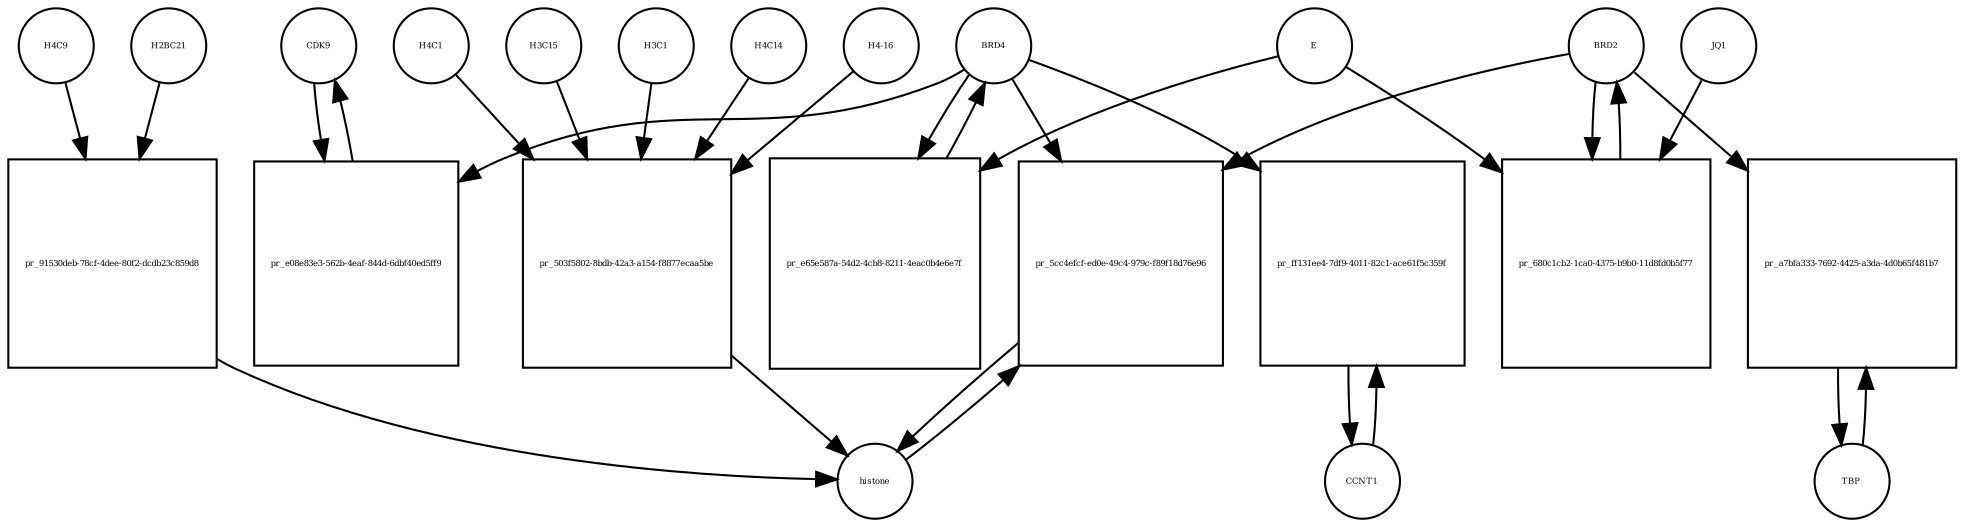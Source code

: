strict digraph  {
CDK9 [annotation="", bipartite=0, cls=macromolecule, fontsize=4, label=CDK9, shape=circle];
"pr_e08e83e3-562b-4eaf-844d-6dbf40ed5ff9" [annotation="", bipartite=1, cls=process, fontsize=4, label="pr_e08e83e3-562b-4eaf-844d-6dbf40ed5ff9", shape=square];
BRD4 [annotation="", bipartite=0, cls=macromolecule, fontsize=4, label=BRD4, shape=circle];
CCNT1 [annotation="", bipartite=0, cls=macromolecule, fontsize=4, label=CCNT1, shape=circle];
"pr_ff131ee4-7df9-4011-82c1-ace61f5c359f" [annotation="", bipartite=1, cls=process, fontsize=4, label="pr_ff131ee4-7df9-4011-82c1-ace61f5c359f", shape=square];
histone [annotation="", bipartite=0, cls=complex, fontsize=4, label=histone, shape=circle];
"pr_5cc4efcf-ed0e-49c4-979c-f89f18d76e96" [annotation="", bipartite=1, cls=process, fontsize=4, label="pr_5cc4efcf-ed0e-49c4-979c-f89f18d76e96", shape=square];
BRD2 [annotation="", bipartite=0, cls=macromolecule, fontsize=4, label=BRD2, shape=circle];
"pr_e65e587a-54d2-4cb8-8211-4eac0b4e6e7f" [annotation="", bipartite=1, cls=process, fontsize=4, label="pr_e65e587a-54d2-4cb8-8211-4eac0b4e6e7f", shape=square];
E [annotation=urn_miriam_ncbiprotein_BCD58755, bipartite=0, cls=macromolecule, fontsize=4, label=E, shape=circle];
H4C14 [annotation="", bipartite=0, cls=macromolecule, fontsize=4, label=H4C14, shape=circle];
"pr_503f5802-8bdb-42a3-a154-f8877ecaa5be" [annotation="", bipartite=1, cls=process, fontsize=4, label="pr_503f5802-8bdb-42a3-a154-f8877ecaa5be", shape=square];
"H4-16" [annotation="", bipartite=0, cls=macromolecule, fontsize=4, label="H4-16", shape=circle];
H4C1 [annotation="", bipartite=0, cls=macromolecule, fontsize=4, label=H4C1, shape=circle];
H3C15 [annotation="", bipartite=0, cls=macromolecule, fontsize=4, label=H3C15, shape=circle];
H3C1 [annotation="", bipartite=0, cls=macromolecule, fontsize=4, label=H3C1, shape=circle];
"pr_680c1cb2-1ca0-4375-b9b0-11d8fd0b5f77" [annotation="", bipartite=1, cls=process, fontsize=4, label="pr_680c1cb2-1ca0-4375-b9b0-11d8fd0b5f77", shape=square];
JQ1 [annotation="", bipartite=0, cls=macromolecule, fontsize=4, label=JQ1, shape=circle];
TBP [annotation="", bipartite=0, cls=macromolecule, fontsize=4, label=TBP, shape=circle];
"pr_a7bfa333-7692-4425-a3da-4d0b65f481b7" [annotation="", bipartite=1, cls=process, fontsize=4, label="pr_a7bfa333-7692-4425-a3da-4d0b65f481b7", shape=square];
H4C9 [annotation="", bipartite=0, cls=macromolecule, fontsize=4, label=H4C9, shape=circle];
"pr_91530deb-78cf-4dee-80f2-dcdb23c859d8" [annotation="", bipartite=1, cls=process, fontsize=4, label="pr_91530deb-78cf-4dee-80f2-dcdb23c859d8", shape=square];
H2BC21 [annotation="", bipartite=0, cls=macromolecule, fontsize=4, label=H2BC21, shape=circle];
CDK9 -> "pr_e08e83e3-562b-4eaf-844d-6dbf40ed5ff9"  [annotation="", interaction_type=consumption];
"pr_e08e83e3-562b-4eaf-844d-6dbf40ed5ff9" -> CDK9  [annotation="", interaction_type=production];
BRD4 -> "pr_e08e83e3-562b-4eaf-844d-6dbf40ed5ff9"  [annotation=urn_miriam_taxonomy_10090, interaction_type=catalysis];
BRD4 -> "pr_ff131ee4-7df9-4011-82c1-ace61f5c359f"  [annotation="", interaction_type=catalysis];
BRD4 -> "pr_5cc4efcf-ed0e-49c4-979c-f89f18d76e96"  [annotation="urn_miriam_doi_10.1038%2Fnsmb.3228.|urn_miriam_doi_10.1016%2Fj.molcel.2008.01.018", interaction_type=catalysis];
BRD4 -> "pr_e65e587a-54d2-4cb8-8211-4eac0b4e6e7f"  [annotation="", interaction_type=consumption];
CCNT1 -> "pr_ff131ee4-7df9-4011-82c1-ace61f5c359f"  [annotation="", interaction_type=consumption];
"pr_ff131ee4-7df9-4011-82c1-ace61f5c359f" -> CCNT1  [annotation="", interaction_type=production];
histone -> "pr_5cc4efcf-ed0e-49c4-979c-f89f18d76e96"  [annotation="", interaction_type=consumption];
"pr_5cc4efcf-ed0e-49c4-979c-f89f18d76e96" -> histone  [annotation="", interaction_type=production];
BRD2 -> "pr_5cc4efcf-ed0e-49c4-979c-f89f18d76e96"  [annotation="urn_miriam_doi_10.1038%2Fnsmb.3228.|urn_miriam_doi_10.1016%2Fj.molcel.2008.01.018", interaction_type=catalysis];
BRD2 -> "pr_680c1cb2-1ca0-4375-b9b0-11d8fd0b5f77"  [annotation="", interaction_type=consumption];
BRD2 -> "pr_a7bfa333-7692-4425-a3da-4d0b65f481b7"  [annotation="urn_miriam_doi_10.1007%2Fs11010-006-9223-6", interaction_type=catalysis];
"pr_e65e587a-54d2-4cb8-8211-4eac0b4e6e7f" -> BRD4  [annotation="", interaction_type=production];
E -> "pr_e65e587a-54d2-4cb8-8211-4eac0b4e6e7f"  [annotation="urn_miriam_doi_10.1038%2Fs41586-020-2286-9", interaction_type=inhibition];
E -> "pr_680c1cb2-1ca0-4375-b9b0-11d8fd0b5f77"  [annotation="urn_miriam_doi_10.1038%2Fs41586-020-2286-9|urn_miriam_doi_10.1080%2F15592294.2018.1469891", interaction_type=inhibition];
H4C14 -> "pr_503f5802-8bdb-42a3-a154-f8877ecaa5be"  [annotation="", interaction_type=consumption];
"pr_503f5802-8bdb-42a3-a154-f8877ecaa5be" -> histone  [annotation="", interaction_type=production];
"H4-16" -> "pr_503f5802-8bdb-42a3-a154-f8877ecaa5be"  [annotation="", interaction_type=consumption];
H4C1 -> "pr_503f5802-8bdb-42a3-a154-f8877ecaa5be"  [annotation="", interaction_type=consumption];
H3C15 -> "pr_503f5802-8bdb-42a3-a154-f8877ecaa5be"  [annotation="", interaction_type=consumption];
H3C1 -> "pr_503f5802-8bdb-42a3-a154-f8877ecaa5be"  [annotation="", interaction_type=consumption];
"pr_680c1cb2-1ca0-4375-b9b0-11d8fd0b5f77" -> BRD2  [annotation="", interaction_type=production];
JQ1 -> "pr_680c1cb2-1ca0-4375-b9b0-11d8fd0b5f77"  [annotation="urn_miriam_doi_10.1038%2Fs41586-020-2286-9|urn_miriam_doi_10.1080%2F15592294.2018.1469891", interaction_type=inhibition];
TBP -> "pr_a7bfa333-7692-4425-a3da-4d0b65f481b7"  [annotation="", interaction_type=consumption];
"pr_a7bfa333-7692-4425-a3da-4d0b65f481b7" -> TBP  [annotation="", interaction_type=production];
H4C9 -> "pr_91530deb-78cf-4dee-80f2-dcdb23c859d8"  [annotation="", interaction_type=consumption];
"pr_91530deb-78cf-4dee-80f2-dcdb23c859d8" -> histone  [annotation="", interaction_type=production];
H2BC21 -> "pr_91530deb-78cf-4dee-80f2-dcdb23c859d8"  [annotation="", interaction_type=consumption];
}
